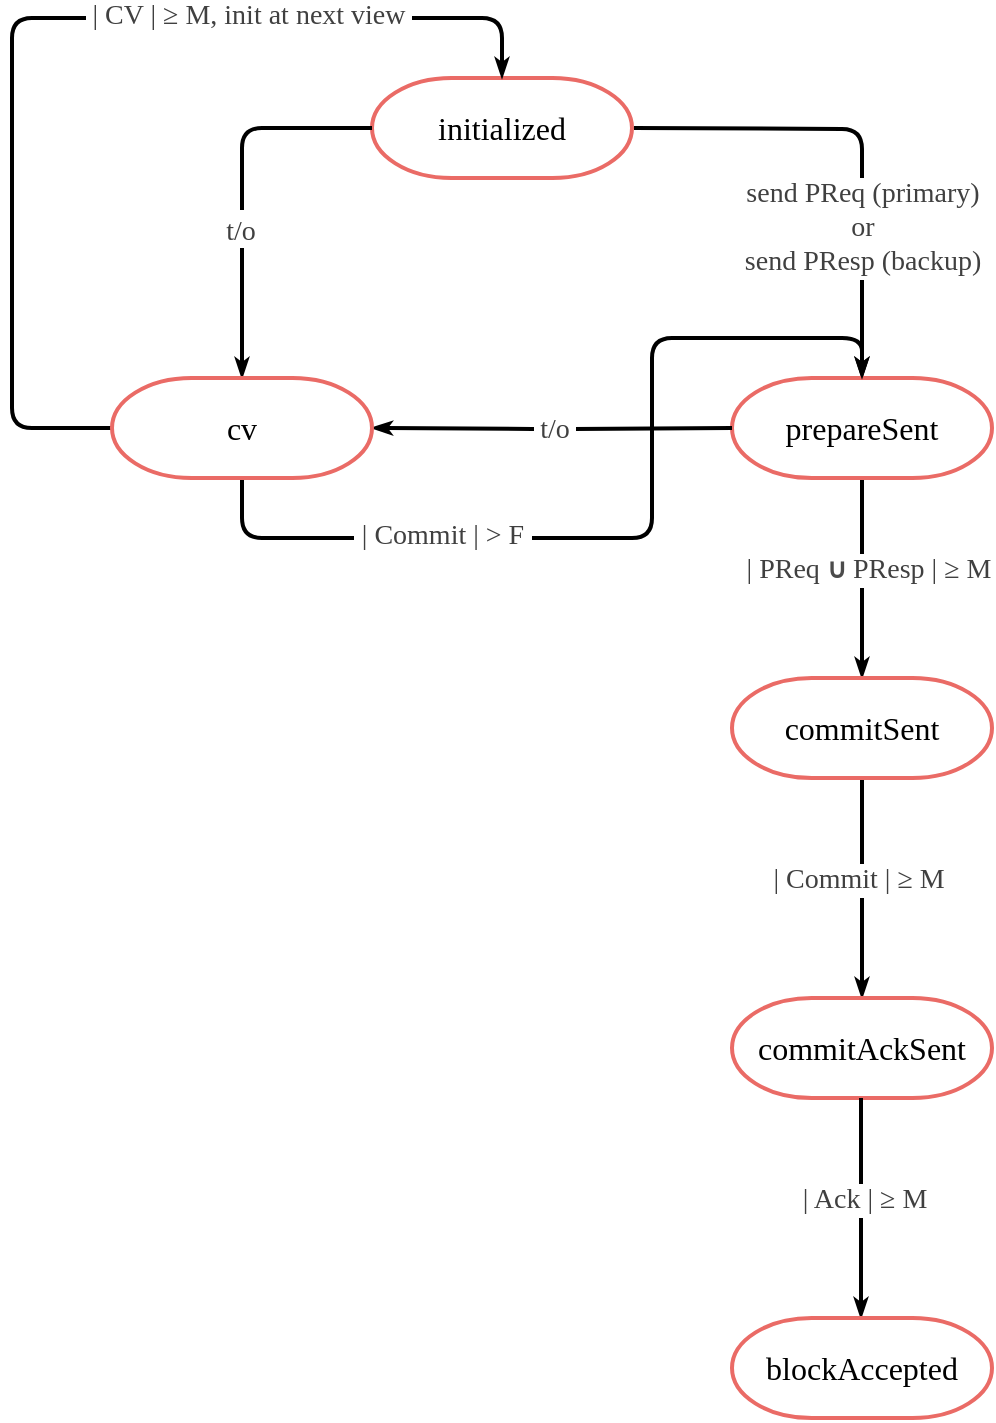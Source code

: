 <mxfile version="24.5.5" type="google">
  <diagram name="Page-1" id="gx1AT7QsytIHyGW8taHa">
    <mxGraphModel grid="1" page="1" gridSize="10" guides="1" tooltips="1" connect="1" arrows="1" fold="1" pageScale="1" pageWidth="850" pageHeight="1100" math="0" shadow="0">
      <root>
        <mxCell id="0" />
        <mxCell id="1" parent="0" />
        <mxCell id="zO6A_hVda2gypDU5CBnV-14" value="" style="edgeStyle=orthogonalEdgeStyle;rounded=1;jumpSize=8;orthogonalLoop=1;jettySize=auto;html=1;strokeWidth=2;fontFamily=Comic Sans MS;fontSize=16;fontColor=#404040;startArrow=none;startFill=0;endArrow=classicThin;endFill=1;startSize=4;endSize=4;entryX=0.5;entryY=0;entryDx=0;entryDy=0;entryPerimeter=0;" edge="1" parent="1" target="zO6A_hVda2gypDU5CBnV-6">
          <mxGeometry relative="1" as="geometry">
            <mxPoint x="471" y="35" as="sourcePoint" />
            <mxPoint x="590" y="160" as="targetPoint" />
          </mxGeometry>
        </mxCell>
        <mxCell id="zO6A_hVda2gypDU5CBnV-15" value="&lt;div style=&quot;font-size: 14px;&quot;&gt;&lt;font style=&quot;font-size: 14px;&quot;&gt;send PReq (primary)&lt;/font&gt;&lt;/div&gt;&lt;div style=&quot;font-size: 14px;&quot;&gt;&lt;font style=&quot;font-size: 14px;&quot;&gt;or&lt;/font&gt;&lt;/div&gt;&lt;div style=&quot;font-size: 14px;&quot;&gt;&lt;font style=&quot;font-size: 14px;&quot;&gt;send PResp (backup)&lt;br&gt;&lt;/font&gt;&lt;/div&gt;" style="edgeLabel;html=1;align=center;verticalAlign=middle;resizable=0;points=[];fontSize=16;fontFamily=Comic Sans MS;fontColor=#404040;" connectable="0" vertex="1" parent="zO6A_hVda2gypDU5CBnV-14">
          <mxGeometry x="0.175" y="3" relative="1" as="geometry">
            <mxPoint x="-3" y="23" as="offset" />
          </mxGeometry>
        </mxCell>
        <mxCell id="zO6A_hVda2gypDU5CBnV-3" value="&lt;font style=&quot;font-size: 16px;&quot; face=&quot;Comic Sans MS&quot;&gt;initialized&lt;/font&gt;" style="strokeWidth=2;html=1;shape=mxgraph.flowchart.terminator;whiteSpace=wrap;fontFamily=Georgia;fontSize=16;strokeColor=#EA6B66;" vertex="1" parent="1">
          <mxGeometry x="340" y="10" width="130" height="50" as="geometry" />
        </mxCell>
        <mxCell id="zO6A_hVda2gypDU5CBnV-23" style="edgeStyle=orthogonalEdgeStyle;rounded=1;jumpSize=8;orthogonalLoop=1;jettySize=auto;html=1;entryX=0.5;entryY=0;entryDx=0;entryDy=0;entryPerimeter=0;strokeWidth=2;fontFamily=Comic Sans MS;fontSize=14;fontColor=#404040;startArrow=none;startFill=0;endArrow=classicThin;endFill=1;startSize=4;endSize=4;" edge="1" parent="1" source="zO6A_hVda2gypDU5CBnV-6" target="zO6A_hVda2gypDU5CBnV-7">
          <mxGeometry relative="1" as="geometry" />
        </mxCell>
        <mxCell id="zO6A_hVda2gypDU5CBnV-24" value="| PReq &lt;strong style=&quot;font-family: noto_regular; color: rgb(75, 75, 75); font-size: 10pt;&quot;&gt;∪ &lt;/strong&gt;PResp | ≥ M&lt;span style=&quot;font-family: noto_regular; color: rgb(75, 75, 75); font-size: 10pt;&quot;&gt;&lt;/span&gt;" style="edgeLabel;html=1;align=center;verticalAlign=middle;resizable=0;points=[];fontSize=14;fontFamily=Comic Sans MS;fontColor=#404040;" connectable="0" vertex="1" parent="zO6A_hVda2gypDU5CBnV-23">
          <mxGeometry x="-0.24" y="-1" relative="1" as="geometry">
            <mxPoint x="4" y="8" as="offset" />
          </mxGeometry>
        </mxCell>
        <mxCell id="zO6A_hVda2gypDU5CBnV-6" value="prepareSent" style="strokeWidth=2;html=1;shape=mxgraph.flowchart.terminator;whiteSpace=wrap;fontFamily=Georgia;fontSize=16;strokeColor=#EA6B66;" vertex="1" parent="1">
          <mxGeometry x="520" y="160" width="130" height="50" as="geometry" />
        </mxCell>
        <mxCell id="zO6A_hVda2gypDU5CBnV-25" style="edgeStyle=orthogonalEdgeStyle;rounded=1;jumpSize=8;orthogonalLoop=1;jettySize=auto;html=1;entryX=0.5;entryY=0;entryDx=0;entryDy=0;entryPerimeter=0;strokeWidth=2;fontFamily=Comic Sans MS;fontSize=14;fontColor=#404040;startArrow=none;startFill=0;endArrow=classicThin;endFill=1;startSize=4;endSize=4;" edge="1" parent="1" source="zO6A_hVda2gypDU5CBnV-7" target="zO6A_hVda2gypDU5CBnV-8">
          <mxGeometry relative="1" as="geometry" />
        </mxCell>
        <mxCell id="zO6A_hVda2gypDU5CBnV-26" value="| Commit | ≥ M" style="edgeLabel;html=1;align=center;verticalAlign=middle;resizable=0;points=[];fontSize=14;fontFamily=Comic Sans MS;fontColor=#404040;" connectable="0" vertex="1" parent="zO6A_hVda2gypDU5CBnV-25">
          <mxGeometry x="-0.182" y="-2" relative="1" as="geometry">
            <mxPoint y="6" as="offset" />
          </mxGeometry>
        </mxCell>
        <mxCell id="zO6A_hVda2gypDU5CBnV-7" value="commitSent" style="strokeWidth=2;html=1;shape=mxgraph.flowchart.terminator;whiteSpace=wrap;fontFamily=Georgia;fontSize=16;strokeColor=#EA6B66;" vertex="1" parent="1">
          <mxGeometry x="520" y="310" width="130" height="50" as="geometry" />
        </mxCell>
        <mxCell id="zO6A_hVda2gypDU5CBnV-8" value="commitAckSent" style="strokeWidth=2;html=1;shape=mxgraph.flowchart.terminator;whiteSpace=wrap;fontFamily=Georgia;fontSize=16;strokeColor=#EA6B66;" vertex="1" parent="1">
          <mxGeometry x="520" y="470" width="130" height="50" as="geometry" />
        </mxCell>
        <mxCell id="zO6A_hVda2gypDU5CBnV-11" value="" style="edgeStyle=orthogonalEdgeStyle;rounded=1;orthogonalLoop=1;jettySize=auto;html=1;fontFamily=Comic Sans MS;fontSize=16;entryX=0;entryY=0.5;entryDx=0;entryDy=0;entryPerimeter=0;endSize=4;startSize=4;jumpSize=8;strokeWidth=2;startArrow=classicThin;startFill=1;endArrow=none;endFill=0;" edge="1" parent="1" source="zO6A_hVda2gypDU5CBnV-9" target="zO6A_hVda2gypDU5CBnV-3">
          <mxGeometry relative="1" as="geometry">
            <mxPoint x="275" y="85" as="targetPoint" />
          </mxGeometry>
        </mxCell>
        <mxCell id="zO6A_hVda2gypDU5CBnV-12" value="&lt;font style=&quot;font-size: 14px;&quot;&gt;t/o&lt;/font&gt;" style="edgeLabel;html=1;align=center;verticalAlign=middle;resizable=0;points=[];fontSize=16;fontFamily=Comic Sans MS;fontColor=#404040;" connectable="0" vertex="1" parent="zO6A_hVda2gypDU5CBnV-11">
          <mxGeometry x="-0.212" y="1" relative="1" as="geometry">
            <mxPoint as="offset" />
          </mxGeometry>
        </mxCell>
        <mxCell id="zO6A_hVda2gypDU5CBnV-16" value="&amp;nbsp;t/o&amp;nbsp; " style="edgeStyle=orthogonalEdgeStyle;rounded=1;jumpSize=8;orthogonalLoop=1;jettySize=auto;html=1;entryX=0;entryY=0.5;entryDx=0;entryDy=0;entryPerimeter=0;strokeWidth=2;fontFamily=Comic Sans MS;fontSize=14;fontColor=#404040;startArrow=classicThin;startFill=1;endArrow=none;endFill=0;startSize=4;endSize=4;" edge="1" parent="1" target="zO6A_hVda2gypDU5CBnV-6">
          <mxGeometry relative="1" as="geometry">
            <mxPoint x="340" y="185" as="sourcePoint" />
            <mxPoint x="470" y="185" as="targetPoint" />
          </mxGeometry>
        </mxCell>
        <mxCell id="zO6A_hVda2gypDU5CBnV-17" style="edgeStyle=orthogonalEdgeStyle;rounded=1;jumpSize=8;orthogonalLoop=1;jettySize=auto;html=1;entryX=0.5;entryY=0;entryDx=0;entryDy=0;entryPerimeter=0;strokeWidth=2;fontFamily=Comic Sans MS;fontSize=14;fontColor=#404040;startArrow=none;startFill=0;endArrow=classicThin;endFill=1;startSize=4;endSize=4;" edge="1" parent="1" source="zO6A_hVda2gypDU5CBnV-9" target="zO6A_hVda2gypDU5CBnV-6">
          <mxGeometry relative="1" as="geometry">
            <Array as="points">
              <mxPoint x="275" y="240" />
              <mxPoint x="480" y="240" />
              <mxPoint x="480" y="140" />
              <mxPoint x="585" y="140" />
            </Array>
          </mxGeometry>
        </mxCell>
        <mxCell id="zO6A_hVda2gypDU5CBnV-22" value="&amp;nbsp;| Commit | &amp;gt; F&amp;nbsp; " style="edgeLabel;html=1;align=center;verticalAlign=middle;resizable=0;points=[];fontSize=14;fontFamily=Comic Sans MS;fontColor=#404040;" connectable="0" vertex="1" parent="zO6A_hVda2gypDU5CBnV-17">
          <mxGeometry x="-0.4" y="1" relative="1" as="geometry">
            <mxPoint x="-8" as="offset" />
          </mxGeometry>
        </mxCell>
        <mxCell id="zO6A_hVda2gypDU5CBnV-27" style="edgeStyle=orthogonalEdgeStyle;rounded=1;jumpSize=8;orthogonalLoop=1;jettySize=auto;html=1;entryX=0.5;entryY=0;entryDx=0;entryDy=0;entryPerimeter=0;strokeWidth=2;fontFamily=Comic Sans MS;fontSize=14;fontColor=#404040;startArrow=none;startFill=0;endArrow=classicThin;endFill=1;startSize=4;endSize=4;" edge="1" parent="1" source="zO6A_hVda2gypDU5CBnV-9" target="zO6A_hVda2gypDU5CBnV-3">
          <mxGeometry relative="1" as="geometry">
            <Array as="points">
              <mxPoint x="160" y="185" />
              <mxPoint x="160" y="-20" />
              <mxPoint x="405" y="-20" />
            </Array>
          </mxGeometry>
        </mxCell>
        <mxCell id="zO6A_hVda2gypDU5CBnV-28" value="&amp;nbsp;| CV | ≥ M, init at next view&amp;nbsp; " style="edgeLabel;html=1;align=center;verticalAlign=middle;resizable=0;points=[];fontSize=14;fontFamily=Comic Sans MS;fontColor=#404040;" connectable="0" vertex="1" parent="zO6A_hVda2gypDU5CBnV-27">
          <mxGeometry x="0.229" y="-3" relative="1" as="geometry">
            <mxPoint x="47" y="-4" as="offset" />
          </mxGeometry>
        </mxCell>
        <mxCell id="zO6A_hVda2gypDU5CBnV-9" value="cv" style="strokeWidth=2;html=1;shape=mxgraph.flowchart.terminator;whiteSpace=wrap;fontFamily=Georgia;fontSize=16;strokeColor=#EA6B66;" vertex="1" parent="1">
          <mxGeometry x="210" y="160" width="130" height="50" as="geometry" />
        </mxCell>
        <mxCell id="bSvnLd7m7FiDBpnTT2Ld-1" style="edgeStyle=orthogonalEdgeStyle;rounded=1;jumpSize=8;orthogonalLoop=1;jettySize=auto;html=1;entryX=0.5;entryY=0;entryDx=0;entryDy=0;entryPerimeter=0;strokeWidth=2;fontFamily=Comic Sans MS;fontSize=14;fontColor=#404040;startArrow=none;startFill=0;endArrow=classicThin;endFill=1;startSize=4;endSize=4;" edge="1" parent="1">
          <mxGeometry relative="1" as="geometry">
            <mxPoint x="584.5" y="520" as="sourcePoint" />
            <mxPoint x="584.5" y="630" as="targetPoint" />
          </mxGeometry>
        </mxCell>
        <mxCell id="bSvnLd7m7FiDBpnTT2Ld-2" value="| Ack | ≥ M" style="edgeLabel;html=1;align=center;verticalAlign=middle;resizable=0;points=[];fontSize=14;fontFamily=Comic Sans MS;fontColor=#404040;" connectable="0" vertex="1" parent="bSvnLd7m7FiDBpnTT2Ld-1">
          <mxGeometry x="-0.182" y="-2" relative="1" as="geometry">
            <mxPoint x="3" y="6" as="offset" />
          </mxGeometry>
        </mxCell>
        <mxCell id="bSvnLd7m7FiDBpnTT2Ld-3" value="blockAccepted" style="strokeWidth=2;html=1;shape=mxgraph.flowchart.terminator;whiteSpace=wrap;fontFamily=Georgia;fontSize=16;strokeColor=#EA6B66;" vertex="1" parent="1">
          <mxGeometry x="520" y="630" width="130" height="50" as="geometry" />
        </mxCell>
      </root>
    </mxGraphModel>
  </diagram>
</mxfile>
